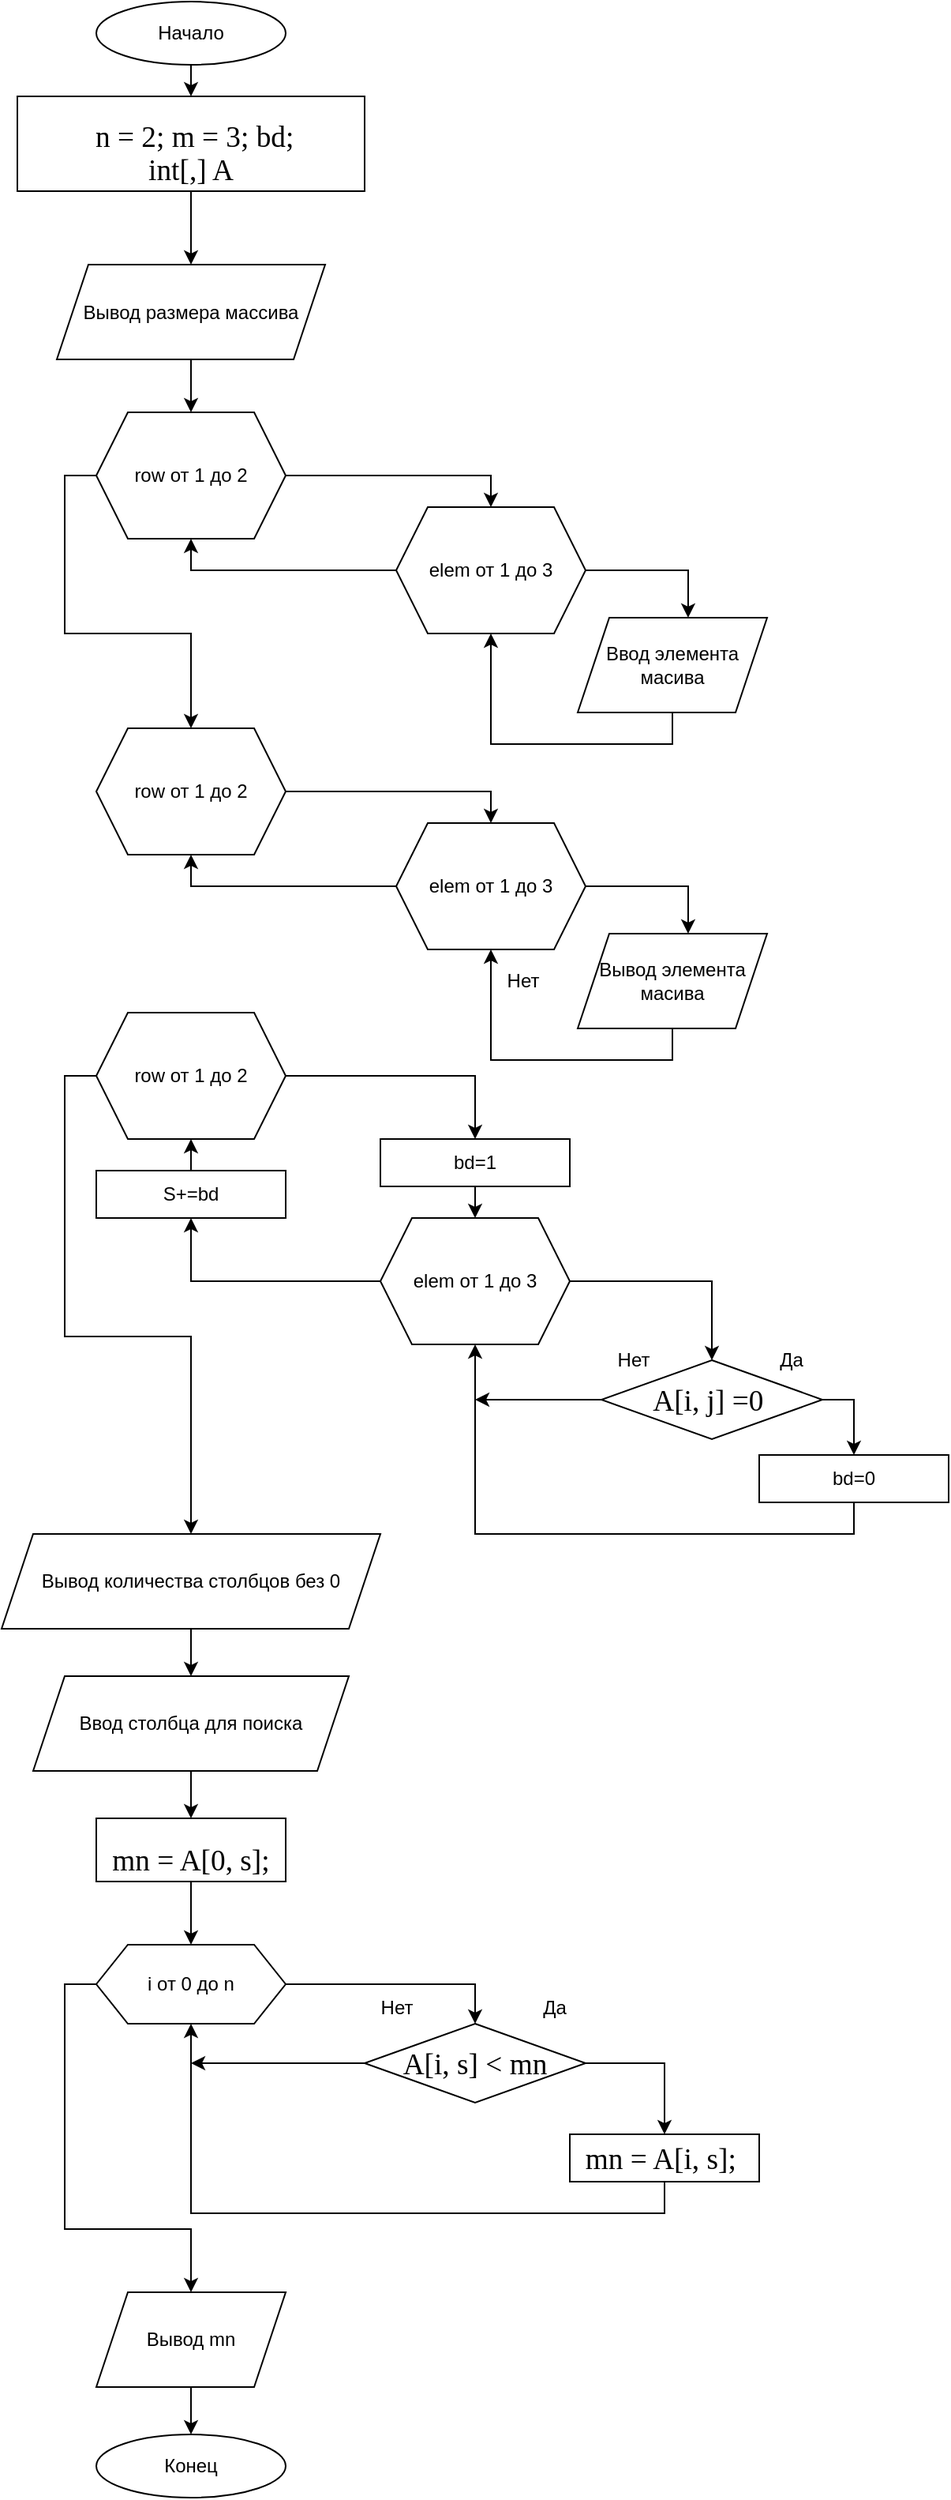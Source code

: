 <mxfile version="14.6.13" type="device"><diagram id="6a731a19-8d31-9384-78a2-239565b7b9f0" name="Page-1"><mxGraphModel dx="1304" dy="1331" grid="1" gridSize="10" guides="1" tooltips="1" connect="1" arrows="1" fold="1" page="1" pageScale="1" pageWidth="1169" pageHeight="827" background="#ffffff" math="0" shadow="0"><root><mxCell id="0"/><mxCell id="1" parent="0"/><mxCell id="NZc4HDJNSBxelqFDVV6K-67" style="edgeStyle=orthogonalEdgeStyle;rounded=0;orthogonalLoop=1;jettySize=auto;html=1;exitX=0.5;exitY=1;exitDx=0;exitDy=0;entryX=0.5;entryY=0;entryDx=0;entryDy=0;" parent="1" source="NZc4HDJNSBxelqFDVV6K-56" target="NZc4HDJNSBxelqFDVV6K-57" edge="1"><mxGeometry relative="1" as="geometry"/></mxCell><mxCell id="NZc4HDJNSBxelqFDVV6K-56" value="Начало" style="ellipse;whiteSpace=wrap;html=1;" parent="1" vertex="1"><mxGeometry x="200" y="-640" width="120" height="40" as="geometry"/></mxCell><mxCell id="NZc4HDJNSBxelqFDVV6K-68" style="edgeStyle=orthogonalEdgeStyle;rounded=0;orthogonalLoop=1;jettySize=auto;html=1;exitX=0.5;exitY=1;exitDx=0;exitDy=0;entryX=0.5;entryY=0;entryDx=0;entryDy=0;" parent="1" source="NZc4HDJNSBxelqFDVV6K-57" target="NZc4HDJNSBxelqFDVV6K-58" edge="1"><mxGeometry relative="1" as="geometry"/></mxCell><mxCell id="NZc4HDJNSBxelqFDVV6K-57" value="&lt;p class=&quot;MsoNormal&quot; style=&quot;margin-bottom: 0cm ; margin-bottom: 0.0pt ; line-height: 107%&quot;&gt;&lt;span lang=&quot;EN-US&quot; style=&quot;font-size: 14pt ; line-height: 107% ; font-family: &amp;#34;times new roman&amp;#34; , serif&quot;&gt;&amp;nbsp;n = 2;&amp;nbsp;&lt;/span&gt;&lt;span style=&quot;font-family: &amp;#34;times new roman&amp;#34; , serif ; font-size: 14pt&quot;&gt;m = 3;&lt;/span&gt;&lt;span style=&quot;font-family: &amp;#34;times new roman&amp;#34; , serif ; font-size: 14pt&quot;&gt;&amp;nbsp;bd;&lt;/span&gt;&lt;/p&gt;&lt;span lang=&quot;EN-US&quot; style=&quot;font-size: 14pt ; line-height: 115% ; font-family: &amp;#34;times new roman&amp;#34; , serif&quot;&gt;int[,] A&lt;/span&gt;" style="rounded=0;whiteSpace=wrap;html=1;" parent="1" vertex="1"><mxGeometry x="150" y="-580" width="220" height="60" as="geometry"/></mxCell><mxCell id="NZc4HDJNSBxelqFDVV6K-69" style="edgeStyle=orthogonalEdgeStyle;rounded=0;orthogonalLoop=1;jettySize=auto;html=1;exitX=0.5;exitY=1;exitDx=0;exitDy=0;" parent="1" source="NZc4HDJNSBxelqFDVV6K-58" target="NZc4HDJNSBxelqFDVV6K-61" edge="1"><mxGeometry relative="1" as="geometry"/></mxCell><mxCell id="NZc4HDJNSBxelqFDVV6K-58" value="Вывод размера массива" style="shape=parallelogram;perimeter=parallelogramPerimeter;whiteSpace=wrap;html=1;fixedSize=1;" parent="1" vertex="1"><mxGeometry x="175" y="-473.5" width="170" height="60" as="geometry"/></mxCell><mxCell id="NZc4HDJNSBxelqFDVV6K-70" style="edgeStyle=orthogonalEdgeStyle;rounded=0;orthogonalLoop=1;jettySize=auto;html=1;exitX=0.5;exitY=1;exitDx=0;exitDy=0;entryX=0.5;entryY=1;entryDx=0;entryDy=0;" parent="1" source="NZc4HDJNSBxelqFDVV6K-60" target="NZc4HDJNSBxelqFDVV6K-76" edge="1"><mxGeometry relative="1" as="geometry"><mxPoint x="260" y="-250" as="targetPoint"/></mxGeometry></mxCell><mxCell id="NZc4HDJNSBxelqFDVV6K-60" value="Ввод элемента масива" style="shape=parallelogram;perimeter=parallelogramPerimeter;whiteSpace=wrap;html=1;fixedSize=1;" parent="1" vertex="1"><mxGeometry x="505" y="-250" width="120" height="60" as="geometry"/></mxCell><mxCell id="NZc4HDJNSBxelqFDVV6K-77" style="edgeStyle=orthogonalEdgeStyle;rounded=0;orthogonalLoop=1;jettySize=auto;html=1;exitX=1;exitY=0.5;exitDx=0;exitDy=0;entryX=0.5;entryY=0;entryDx=0;entryDy=0;" parent="1" source="NZc4HDJNSBxelqFDVV6K-61" target="NZc4HDJNSBxelqFDVV6K-76" edge="1"><mxGeometry relative="1" as="geometry"/></mxCell><mxCell id="Yw2RX0u90Ky8jCQX9rQ1-13" style="edgeStyle=orthogonalEdgeStyle;rounded=0;orthogonalLoop=1;jettySize=auto;html=1;exitX=0;exitY=0.5;exitDx=0;exitDy=0;entryX=0.5;entryY=0;entryDx=0;entryDy=0;" edge="1" parent="1" source="NZc4HDJNSBxelqFDVV6K-61" target="Yw2RX0u90Ky8jCQX9rQ1-8"><mxGeometry relative="1" as="geometry"/></mxCell><mxCell id="NZc4HDJNSBxelqFDVV6K-61" value="row от 1 до 2" style="shape=hexagon;perimeter=hexagonPerimeter2;whiteSpace=wrap;html=1;fixedSize=1;" parent="1" vertex="1"><mxGeometry x="200" y="-380" width="120" height="80" as="geometry"/></mxCell><mxCell id="NZc4HDJNSBxelqFDVV6K-73" style="edgeStyle=orthogonalEdgeStyle;rounded=0;orthogonalLoop=1;jettySize=auto;html=1;exitX=0.5;exitY=1;exitDx=0;exitDy=0;startArrow=none;entryX=0.5;entryY=0;entryDx=0;entryDy=0;" parent="1" source="Yw2RX0u90Ky8jCQX9rQ1-36" target="Yw2RX0u90Ky8jCQX9rQ1-39" edge="1"><mxGeometry relative="1" as="geometry"><mxPoint x="260" y="610" as="targetPoint"/></mxGeometry></mxCell><mxCell id="Yw2RX0u90Ky8jCQX9rQ1-35" style="edgeStyle=orthogonalEdgeStyle;rounded=0;orthogonalLoop=1;jettySize=auto;html=1;exitX=0.5;exitY=1;exitDx=0;exitDy=0;entryX=0.5;entryY=0;entryDx=0;entryDy=0;" edge="1" parent="1" source="NZc4HDJNSBxelqFDVV6K-64" target="Yw2RX0u90Ky8jCQX9rQ1-34"><mxGeometry relative="1" as="geometry"/></mxCell><mxCell id="NZc4HDJNSBxelqFDVV6K-64" value="Вывод количества столбцов без 0" style="shape=parallelogram;perimeter=parallelogramPerimeter;whiteSpace=wrap;html=1;fixedSize=1;" parent="1" vertex="1"><mxGeometry x="140" y="330" width="240" height="60" as="geometry"/></mxCell><mxCell id="NZc4HDJNSBxelqFDVV6K-65" value="Конец" style="ellipse;whiteSpace=wrap;html=1;" parent="1" vertex="1"><mxGeometry x="200" y="900" width="120" height="40" as="geometry"/></mxCell><mxCell id="NZc4HDJNSBxelqFDVV6K-81" style="edgeStyle=orthogonalEdgeStyle;rounded=0;orthogonalLoop=1;jettySize=auto;html=1;exitX=1;exitY=0.5;exitDx=0;exitDy=0;entryX=0.583;entryY=0;entryDx=0;entryDy=0;entryPerimeter=0;" parent="1" source="NZc4HDJNSBxelqFDVV6K-76" target="NZc4HDJNSBxelqFDVV6K-60" edge="1"><mxGeometry relative="1" as="geometry"><mxPoint x="530" y="-200" as="targetPoint"/></mxGeometry></mxCell><mxCell id="NZc4HDJNSBxelqFDVV6K-86" style="edgeStyle=orthogonalEdgeStyle;rounded=0;orthogonalLoop=1;jettySize=auto;html=1;exitX=0;exitY=0.5;exitDx=0;exitDy=0;entryX=0.5;entryY=1;entryDx=0;entryDy=0;" parent="1" source="NZc4HDJNSBxelqFDVV6K-76" target="NZc4HDJNSBxelqFDVV6K-61" edge="1"><mxGeometry relative="1" as="geometry"/></mxCell><mxCell id="NZc4HDJNSBxelqFDVV6K-76" value="elem от 1 до 3" style="shape=hexagon;perimeter=hexagonPerimeter2;whiteSpace=wrap;html=1;fixedSize=1;" parent="1" vertex="1"><mxGeometry x="390" y="-320" width="120" height="80" as="geometry"/></mxCell><mxCell id="NZc4HDJNSBxelqFDVV6K-84" value="Да" style="text;html=1;align=center;verticalAlign=middle;resizable=0;points=[];autosize=1;strokeColor=none;" parent="1" vertex="1"><mxGeometry x="550" y="-30" width="30" height="20" as="geometry"/></mxCell><mxCell id="NZc4HDJNSBxelqFDVV6K-85" value="Нет" style="text;html=1;align=center;verticalAlign=middle;resizable=0;points=[];autosize=1;strokeColor=none;" parent="1" vertex="1"><mxGeometry x="450" y="-30" width="40" height="20" as="geometry"/></mxCell><mxCell id="NZc4HDJNSBxelqFDVV6K-102" style="edgeStyle=orthogonalEdgeStyle;rounded=0;orthogonalLoop=1;jettySize=auto;html=1;entryX=0.5;entryY=0;entryDx=0;entryDy=0;" parent="1" source="NZc4HDJNSBxelqFDVV6K-100" target="NZc4HDJNSBxelqFDVV6K-65" edge="1"><mxGeometry relative="1" as="geometry"><mxPoint x="220" y="950" as="sourcePoint"/></mxGeometry></mxCell><mxCell id="NZc4HDJNSBxelqFDVV6K-100" value="Вывод mn" style="shape=parallelogram;perimeter=parallelogramPerimeter;whiteSpace=wrap;html=1;fixedSize=1;" parent="1" vertex="1"><mxGeometry x="200" y="810" width="120" height="60" as="geometry"/></mxCell><mxCell id="Yw2RX0u90Ky8jCQX9rQ1-5" style="edgeStyle=orthogonalEdgeStyle;rounded=0;orthogonalLoop=1;jettySize=auto;html=1;exitX=0.5;exitY=1;exitDx=0;exitDy=0;entryX=0.5;entryY=1;entryDx=0;entryDy=0;" edge="1" parent="1" source="Yw2RX0u90Ky8jCQX9rQ1-6" target="Yw2RX0u90Ky8jCQX9rQ1-11"><mxGeometry relative="1" as="geometry"><mxPoint x="260" y="-50" as="targetPoint"/></mxGeometry></mxCell><mxCell id="Yw2RX0u90Ky8jCQX9rQ1-6" value="Вывод элемента масива" style="shape=parallelogram;perimeter=parallelogramPerimeter;whiteSpace=wrap;html=1;fixedSize=1;" vertex="1" parent="1"><mxGeometry x="505" y="-50" width="120" height="60" as="geometry"/></mxCell><mxCell id="Yw2RX0u90Ky8jCQX9rQ1-7" style="edgeStyle=orthogonalEdgeStyle;rounded=0;orthogonalLoop=1;jettySize=auto;html=1;exitX=1;exitY=0.5;exitDx=0;exitDy=0;entryX=0.5;entryY=0;entryDx=0;entryDy=0;" edge="1" parent="1" source="Yw2RX0u90Ky8jCQX9rQ1-8" target="Yw2RX0u90Ky8jCQX9rQ1-11"><mxGeometry relative="1" as="geometry"/></mxCell><mxCell id="Yw2RX0u90Ky8jCQX9rQ1-8" value="row от 1 до 2" style="shape=hexagon;perimeter=hexagonPerimeter2;whiteSpace=wrap;html=1;fixedSize=1;" vertex="1" parent="1"><mxGeometry x="200" y="-180" width="120" height="80" as="geometry"/></mxCell><mxCell id="Yw2RX0u90Ky8jCQX9rQ1-9" style="edgeStyle=orthogonalEdgeStyle;rounded=0;orthogonalLoop=1;jettySize=auto;html=1;exitX=1;exitY=0.5;exitDx=0;exitDy=0;entryX=0.583;entryY=0;entryDx=0;entryDy=0;entryPerimeter=0;" edge="1" parent="1" source="Yw2RX0u90Ky8jCQX9rQ1-11" target="Yw2RX0u90Ky8jCQX9rQ1-6"><mxGeometry relative="1" as="geometry"><mxPoint x="530" as="targetPoint"/></mxGeometry></mxCell><mxCell id="Yw2RX0u90Ky8jCQX9rQ1-10" style="edgeStyle=orthogonalEdgeStyle;rounded=0;orthogonalLoop=1;jettySize=auto;html=1;exitX=0;exitY=0.5;exitDx=0;exitDy=0;entryX=0.5;entryY=1;entryDx=0;entryDy=0;" edge="1" parent="1" source="Yw2RX0u90Ky8jCQX9rQ1-11" target="Yw2RX0u90Ky8jCQX9rQ1-8"><mxGeometry relative="1" as="geometry"/></mxCell><mxCell id="Yw2RX0u90Ky8jCQX9rQ1-11" value="elem от 1 до 3" style="shape=hexagon;perimeter=hexagonPerimeter2;whiteSpace=wrap;html=1;fixedSize=1;" vertex="1" parent="1"><mxGeometry x="390" y="-120" width="120" height="80" as="geometry"/></mxCell><mxCell id="Yw2RX0u90Ky8jCQX9rQ1-15" value="Да" style="text;html=1;align=center;verticalAlign=middle;resizable=0;points=[];autosize=1;strokeColor=none;" vertex="1" parent="1"><mxGeometry x="625" y="210" width="30" height="20" as="geometry"/></mxCell><mxCell id="Yw2RX0u90Ky8jCQX9rQ1-16" value="Нет" style="text;html=1;align=center;verticalAlign=middle;resizable=0;points=[];autosize=1;strokeColor=none;" vertex="1" parent="1"><mxGeometry x="520" y="210" width="40" height="20" as="geometry"/></mxCell><mxCell id="Yw2RX0u90Ky8jCQX9rQ1-17" style="edgeStyle=orthogonalEdgeStyle;rounded=0;orthogonalLoop=1;jettySize=auto;html=1;entryX=0.5;entryY=1;entryDx=0;entryDy=0;exitX=0.5;exitY=1;exitDx=0;exitDy=0;" edge="1" parent="1" source="Yw2RX0u90Ky8jCQX9rQ1-28" target="Yw2RX0u90Ky8jCQX9rQ1-23"><mxGeometry relative="1" as="geometry"><mxPoint x="260" y="130" as="targetPoint"/><mxPoint x="533" y="340" as="sourcePoint"/></mxGeometry></mxCell><mxCell id="Yw2RX0u90Ky8jCQX9rQ1-19" style="edgeStyle=orthogonalEdgeStyle;rounded=0;orthogonalLoop=1;jettySize=auto;html=1;exitX=1;exitY=0.5;exitDx=0;exitDy=0;entryX=0.5;entryY=0;entryDx=0;entryDy=0;" edge="1" parent="1" source="Yw2RX0u90Ky8jCQX9rQ1-20" target="Yw2RX0u90Ky8jCQX9rQ1-24"><mxGeometry relative="1" as="geometry"><mxPoint x="440" y="60" as="targetPoint"/></mxGeometry></mxCell><mxCell id="Yw2RX0u90Ky8jCQX9rQ1-30" style="edgeStyle=orthogonalEdgeStyle;rounded=0;orthogonalLoop=1;jettySize=auto;html=1;exitX=0;exitY=0.5;exitDx=0;exitDy=0;entryX=0.5;entryY=0;entryDx=0;entryDy=0;" edge="1" parent="1" source="Yw2RX0u90Ky8jCQX9rQ1-20" target="NZc4HDJNSBxelqFDVV6K-64"><mxGeometry relative="1" as="geometry"><mxPoint x="260" y="310" as="targetPoint"/></mxGeometry></mxCell><mxCell id="Yw2RX0u90Ky8jCQX9rQ1-20" value="row от 1 до 2" style="shape=hexagon;perimeter=hexagonPerimeter2;whiteSpace=wrap;html=1;fixedSize=1;" vertex="1" parent="1"><mxGeometry x="200" width="120" height="80" as="geometry"/></mxCell><mxCell id="Yw2RX0u90Ky8jCQX9rQ1-21" style="edgeStyle=orthogonalEdgeStyle;rounded=0;orthogonalLoop=1;jettySize=auto;html=1;exitX=1;exitY=0.5;exitDx=0;exitDy=0;entryX=0.5;entryY=0;entryDx=0;entryDy=0;" edge="1" parent="1" source="Yw2RX0u90Ky8jCQX9rQ1-23" target="Yw2RX0u90Ky8jCQX9rQ1-26"><mxGeometry relative="1" as="geometry"><mxPoint x="590" y="220" as="targetPoint"/></mxGeometry></mxCell><mxCell id="Yw2RX0u90Ky8jCQX9rQ1-22" style="edgeStyle=orthogonalEdgeStyle;rounded=0;orthogonalLoop=1;jettySize=auto;html=1;exitX=0;exitY=0.5;exitDx=0;exitDy=0;entryX=0.5;entryY=1;entryDx=0;entryDy=0;" edge="1" parent="1" source="Yw2RX0u90Ky8jCQX9rQ1-23" target="Yw2RX0u90Ky8jCQX9rQ1-31"><mxGeometry relative="1" as="geometry"><mxPoint x="260" y="130" as="targetPoint"/></mxGeometry></mxCell><mxCell id="Yw2RX0u90Ky8jCQX9rQ1-23" value="elem от 1 до 3" style="shape=hexagon;perimeter=hexagonPerimeter2;whiteSpace=wrap;html=1;fixedSize=1;" vertex="1" parent="1"><mxGeometry x="380" y="130" width="120" height="80" as="geometry"/></mxCell><mxCell id="Yw2RX0u90Ky8jCQX9rQ1-25" style="edgeStyle=orthogonalEdgeStyle;rounded=0;orthogonalLoop=1;jettySize=auto;html=1;exitX=0.5;exitY=1;exitDx=0;exitDy=0;entryX=0.5;entryY=0;entryDx=0;entryDy=0;" edge="1" parent="1" source="Yw2RX0u90Ky8jCQX9rQ1-24" target="Yw2RX0u90Ky8jCQX9rQ1-23"><mxGeometry relative="1" as="geometry"/></mxCell><mxCell id="Yw2RX0u90Ky8jCQX9rQ1-24" value="bd=1" style="rounded=0;whiteSpace=wrap;html=1;" vertex="1" parent="1"><mxGeometry x="380" y="80" width="120" height="30" as="geometry"/></mxCell><mxCell id="Yw2RX0u90Ky8jCQX9rQ1-27" style="edgeStyle=orthogonalEdgeStyle;rounded=0;orthogonalLoop=1;jettySize=auto;html=1;exitX=0;exitY=0.5;exitDx=0;exitDy=0;" edge="1" parent="1" source="Yw2RX0u90Ky8jCQX9rQ1-26"><mxGeometry relative="1" as="geometry"><mxPoint x="440" y="245" as="targetPoint"/></mxGeometry></mxCell><mxCell id="Yw2RX0u90Ky8jCQX9rQ1-29" style="edgeStyle=orthogonalEdgeStyle;rounded=0;orthogonalLoop=1;jettySize=auto;html=1;exitX=1;exitY=0.5;exitDx=0;exitDy=0;" edge="1" parent="1" source="Yw2RX0u90Ky8jCQX9rQ1-26" target="Yw2RX0u90Ky8jCQX9rQ1-28"><mxGeometry relative="1" as="geometry"/></mxCell><mxCell id="Yw2RX0u90Ky8jCQX9rQ1-26" value="&lt;span style=&quot;font-size: 14pt ; line-height: 115% ; font-family: &amp;#34;times new roman&amp;#34; , serif&quot;&gt;A[i, j] =0&amp;nbsp;&lt;/span&gt;" style="rhombus;whiteSpace=wrap;html=1;" vertex="1" parent="1"><mxGeometry x="520" y="220" width="140" height="50" as="geometry"/></mxCell><mxCell id="Yw2RX0u90Ky8jCQX9rQ1-28" value="bd=0" style="rounded=0;whiteSpace=wrap;html=1;" vertex="1" parent="1"><mxGeometry x="620" y="280" width="120" height="30" as="geometry"/></mxCell><mxCell id="Yw2RX0u90Ky8jCQX9rQ1-32" style="edgeStyle=orthogonalEdgeStyle;rounded=0;orthogonalLoop=1;jettySize=auto;html=1;exitX=0.5;exitY=0;exitDx=0;exitDy=0;entryX=0.5;entryY=1;entryDx=0;entryDy=0;" edge="1" parent="1" source="Yw2RX0u90Ky8jCQX9rQ1-31" target="Yw2RX0u90Ky8jCQX9rQ1-20"><mxGeometry relative="1" as="geometry"/></mxCell><mxCell id="Yw2RX0u90Ky8jCQX9rQ1-31" value="S+=bd" style="rounded=0;whiteSpace=wrap;html=1;" vertex="1" parent="1"><mxGeometry x="200" y="100" width="120" height="30" as="geometry"/></mxCell><mxCell id="Yw2RX0u90Ky8jCQX9rQ1-38" style="edgeStyle=orthogonalEdgeStyle;rounded=0;orthogonalLoop=1;jettySize=auto;html=1;exitX=0.5;exitY=1;exitDx=0;exitDy=0;entryX=0.5;entryY=0;entryDx=0;entryDy=0;" edge="1" parent="1" source="Yw2RX0u90Ky8jCQX9rQ1-34" target="Yw2RX0u90Ky8jCQX9rQ1-36"><mxGeometry relative="1" as="geometry"/></mxCell><mxCell id="Yw2RX0u90Ky8jCQX9rQ1-34" value="Ввод столбца для поиска" style="shape=parallelogram;perimeter=parallelogramPerimeter;whiteSpace=wrap;html=1;fixedSize=1;" vertex="1" parent="1"><mxGeometry x="160" y="420" width="200" height="60" as="geometry"/></mxCell><mxCell id="Yw2RX0u90Ky8jCQX9rQ1-36" value="&lt;p class=&quot;MsoNormal&quot; style=&quot;margin-bottom: 0cm ; margin-bottom: 0.0pt ; line-height: 107%&quot;&gt;&lt;span lang=&quot;EN-US&quot; style=&quot;font-size: 14pt ; line-height: 107% ; font-family: &amp;#34;times new roman&amp;#34; , serif&quot;&gt;mn = A[0, s];&lt;/span&gt;&lt;/p&gt;" style="rounded=0;whiteSpace=wrap;html=1;" vertex="1" parent="1"><mxGeometry x="200" y="510" width="120" height="40" as="geometry"/></mxCell><mxCell id="Yw2RX0u90Ky8jCQX9rQ1-42" style="edgeStyle=orthogonalEdgeStyle;rounded=0;orthogonalLoop=1;jettySize=auto;html=1;exitX=1;exitY=0.5;exitDx=0;exitDy=0;entryX=0.5;entryY=0;entryDx=0;entryDy=0;" edge="1" parent="1" source="Yw2RX0u90Ky8jCQX9rQ1-39" target="Yw2RX0u90Ky8jCQX9rQ1-41"><mxGeometry relative="1" as="geometry"/></mxCell><mxCell id="Yw2RX0u90Ky8jCQX9rQ1-49" style="edgeStyle=orthogonalEdgeStyle;rounded=0;orthogonalLoop=1;jettySize=auto;html=1;exitX=0;exitY=0.5;exitDx=0;exitDy=0;entryX=0.5;entryY=0;entryDx=0;entryDy=0;" edge="1" parent="1" source="Yw2RX0u90Ky8jCQX9rQ1-39" target="NZc4HDJNSBxelqFDVV6K-100"><mxGeometry relative="1" as="geometry"><mxPoint x="260" y="890" as="targetPoint"/><Array as="points"><mxPoint x="180" y="615"/><mxPoint x="180" y="770"/><mxPoint x="260" y="770"/><mxPoint x="260" y="790"/></Array></mxGeometry></mxCell><mxCell id="Yw2RX0u90Ky8jCQX9rQ1-39" value="i от 0 до n" style="shape=hexagon;perimeter=hexagonPerimeter2;whiteSpace=wrap;html=1;fixedSize=1;" vertex="1" parent="1"><mxGeometry x="200" y="590" width="120" height="50" as="geometry"/></mxCell><mxCell id="Yw2RX0u90Ky8jCQX9rQ1-46" style="edgeStyle=orthogonalEdgeStyle;rounded=0;orthogonalLoop=1;jettySize=auto;html=1;exitX=1;exitY=0.5;exitDx=0;exitDy=0;entryX=0.5;entryY=0;entryDx=0;entryDy=0;" edge="1" parent="1" source="Yw2RX0u90Ky8jCQX9rQ1-41" target="Yw2RX0u90Ky8jCQX9rQ1-45"><mxGeometry relative="1" as="geometry"/></mxCell><mxCell id="Yw2RX0u90Ky8jCQX9rQ1-48" style="edgeStyle=orthogonalEdgeStyle;rounded=0;orthogonalLoop=1;jettySize=auto;html=1;exitX=0;exitY=0.5;exitDx=0;exitDy=0;" edge="1" parent="1" source="Yw2RX0u90Ky8jCQX9rQ1-41"><mxGeometry relative="1" as="geometry"><mxPoint x="260" y="665" as="targetPoint"/></mxGeometry></mxCell><mxCell id="Yw2RX0u90Ky8jCQX9rQ1-41" value="&lt;span lang=&quot;EN-US&quot; style=&quot;font-size: 14pt ; line-height: 115% ; font-family: &amp;#34;times new roman&amp;#34; , serif&quot;&gt;A[i, s] &amp;lt; mn&lt;/span&gt;" style="rhombus;whiteSpace=wrap;html=1;" vertex="1" parent="1"><mxGeometry x="370" y="640" width="140" height="50" as="geometry"/></mxCell><mxCell id="Yw2RX0u90Ky8jCQX9rQ1-43" value="Да" style="text;html=1;align=center;verticalAlign=middle;resizable=0;points=[];autosize=1;strokeColor=none;" vertex="1" parent="1"><mxGeometry x="475" y="620" width="30" height="20" as="geometry"/></mxCell><mxCell id="Yw2RX0u90Ky8jCQX9rQ1-44" value="Нет" style="text;html=1;align=center;verticalAlign=middle;resizable=0;points=[];autosize=1;strokeColor=none;" vertex="1" parent="1"><mxGeometry x="370" y="620" width="40" height="20" as="geometry"/></mxCell><mxCell id="Yw2RX0u90Ky8jCQX9rQ1-47" style="edgeStyle=orthogonalEdgeStyle;rounded=0;orthogonalLoop=1;jettySize=auto;html=1;exitX=0.5;exitY=1;exitDx=0;exitDy=0;entryX=0.5;entryY=1;entryDx=0;entryDy=0;" edge="1" parent="1" source="Yw2RX0u90Ky8jCQX9rQ1-45" target="Yw2RX0u90Ky8jCQX9rQ1-39"><mxGeometry relative="1" as="geometry"/></mxCell><mxCell id="Yw2RX0u90Ky8jCQX9rQ1-45" value="&lt;span lang=&quot;EN-US&quot; style=&quot;font-size: 14pt ; line-height: 115% ; font-family: &amp;#34;times new roman&amp;#34; , serif&quot;&gt;mn = A[i, s];&amp;nbsp;&lt;/span&gt;" style="rounded=0;whiteSpace=wrap;html=1;" vertex="1" parent="1"><mxGeometry x="500" y="710" width="120" height="30" as="geometry"/></mxCell></root></mxGraphModel></diagram></mxfile>